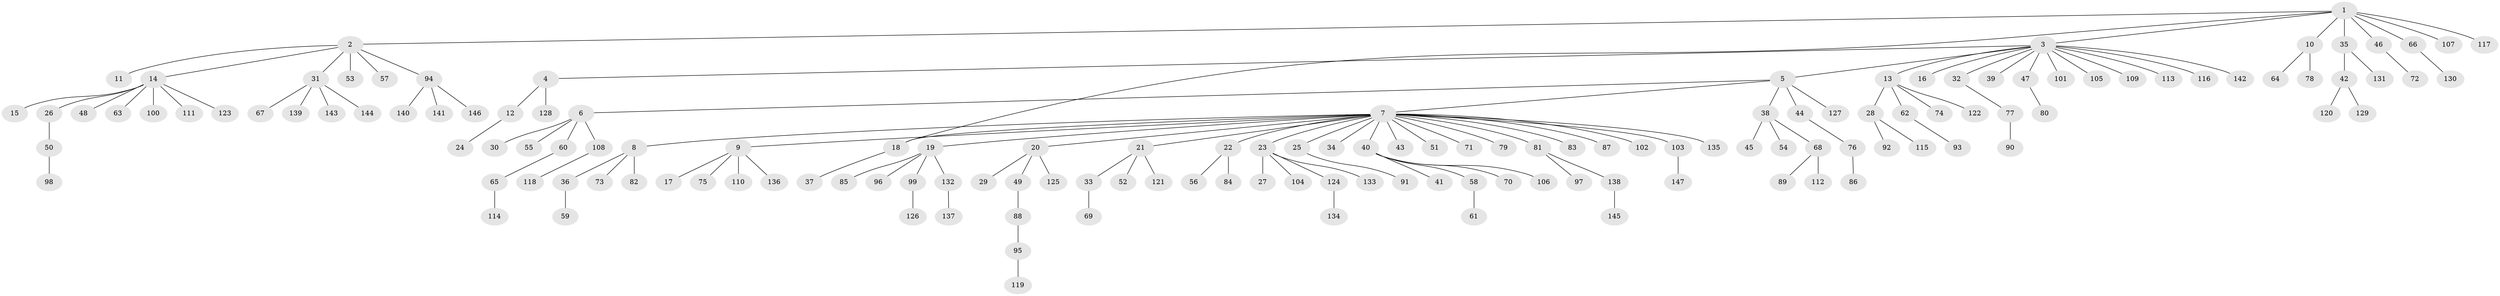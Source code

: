 // coarse degree distribution, {9: 0.009009009009009009, 6: 0.02702702702702703, 13: 0.009009009009009009, 2: 0.12612612612612611, 4: 0.06306306306306306, 24: 0.009009009009009009, 1: 0.7027027027027027, 7: 0.009009009009009009, 5: 0.009009009009009009, 3: 0.036036036036036036}
// Generated by graph-tools (version 1.1) at 2025/41/03/06/25 10:41:48]
// undirected, 147 vertices, 147 edges
graph export_dot {
graph [start="1"]
  node [color=gray90,style=filled];
  1;
  2;
  3;
  4;
  5;
  6;
  7;
  8;
  9;
  10;
  11;
  12;
  13;
  14;
  15;
  16;
  17;
  18;
  19;
  20;
  21;
  22;
  23;
  24;
  25;
  26;
  27;
  28;
  29;
  30;
  31;
  32;
  33;
  34;
  35;
  36;
  37;
  38;
  39;
  40;
  41;
  42;
  43;
  44;
  45;
  46;
  47;
  48;
  49;
  50;
  51;
  52;
  53;
  54;
  55;
  56;
  57;
  58;
  59;
  60;
  61;
  62;
  63;
  64;
  65;
  66;
  67;
  68;
  69;
  70;
  71;
  72;
  73;
  74;
  75;
  76;
  77;
  78;
  79;
  80;
  81;
  82;
  83;
  84;
  85;
  86;
  87;
  88;
  89;
  90;
  91;
  92;
  93;
  94;
  95;
  96;
  97;
  98;
  99;
  100;
  101;
  102;
  103;
  104;
  105;
  106;
  107;
  108;
  109;
  110;
  111;
  112;
  113;
  114;
  115;
  116;
  117;
  118;
  119;
  120;
  121;
  122;
  123;
  124;
  125;
  126;
  127;
  128;
  129;
  130;
  131;
  132;
  133;
  134;
  135;
  136;
  137;
  138;
  139;
  140;
  141;
  142;
  143;
  144;
  145;
  146;
  147;
  1 -- 2;
  1 -- 3;
  1 -- 10;
  1 -- 18;
  1 -- 35;
  1 -- 46;
  1 -- 66;
  1 -- 107;
  1 -- 117;
  2 -- 11;
  2 -- 14;
  2 -- 31;
  2 -- 53;
  2 -- 57;
  2 -- 94;
  3 -- 4;
  3 -- 5;
  3 -- 13;
  3 -- 16;
  3 -- 32;
  3 -- 39;
  3 -- 47;
  3 -- 101;
  3 -- 105;
  3 -- 109;
  3 -- 113;
  3 -- 116;
  3 -- 142;
  4 -- 12;
  4 -- 128;
  5 -- 6;
  5 -- 7;
  5 -- 38;
  5 -- 44;
  5 -- 127;
  6 -- 30;
  6 -- 55;
  6 -- 60;
  6 -- 108;
  7 -- 8;
  7 -- 9;
  7 -- 18;
  7 -- 19;
  7 -- 20;
  7 -- 21;
  7 -- 22;
  7 -- 23;
  7 -- 25;
  7 -- 34;
  7 -- 40;
  7 -- 43;
  7 -- 51;
  7 -- 71;
  7 -- 79;
  7 -- 81;
  7 -- 83;
  7 -- 87;
  7 -- 102;
  7 -- 103;
  7 -- 135;
  8 -- 36;
  8 -- 73;
  8 -- 82;
  9 -- 17;
  9 -- 75;
  9 -- 110;
  9 -- 136;
  10 -- 64;
  10 -- 78;
  12 -- 24;
  13 -- 28;
  13 -- 62;
  13 -- 74;
  13 -- 122;
  14 -- 15;
  14 -- 26;
  14 -- 48;
  14 -- 63;
  14 -- 100;
  14 -- 111;
  14 -- 123;
  18 -- 37;
  19 -- 85;
  19 -- 96;
  19 -- 99;
  19 -- 132;
  20 -- 29;
  20 -- 49;
  20 -- 125;
  21 -- 33;
  21 -- 52;
  21 -- 121;
  22 -- 56;
  22 -- 84;
  23 -- 27;
  23 -- 104;
  23 -- 124;
  23 -- 133;
  25 -- 91;
  26 -- 50;
  28 -- 92;
  28 -- 115;
  31 -- 67;
  31 -- 139;
  31 -- 143;
  31 -- 144;
  32 -- 77;
  33 -- 69;
  35 -- 42;
  35 -- 131;
  36 -- 59;
  38 -- 45;
  38 -- 54;
  38 -- 68;
  40 -- 41;
  40 -- 58;
  40 -- 70;
  40 -- 106;
  42 -- 120;
  42 -- 129;
  44 -- 76;
  46 -- 72;
  47 -- 80;
  49 -- 88;
  50 -- 98;
  58 -- 61;
  60 -- 65;
  62 -- 93;
  65 -- 114;
  66 -- 130;
  68 -- 89;
  68 -- 112;
  76 -- 86;
  77 -- 90;
  81 -- 97;
  81 -- 138;
  88 -- 95;
  94 -- 140;
  94 -- 141;
  94 -- 146;
  95 -- 119;
  99 -- 126;
  103 -- 147;
  108 -- 118;
  124 -- 134;
  132 -- 137;
  138 -- 145;
}

